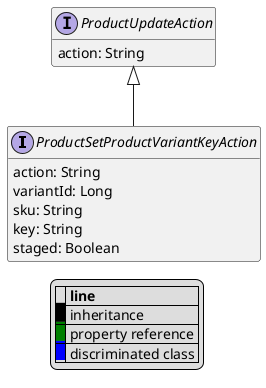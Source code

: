 @startuml

hide empty fields
hide empty methods
legend
|= |= line |
|<back:black>   </back>| inheritance |
|<back:green>   </back>| property reference |
|<back:blue>   </back>| discriminated class |
endlegend
interface ProductSetProductVariantKeyAction [[ProductSetProductVariantKeyAction.svg]] extends ProductUpdateAction {
    action: String
    variantId: Long
    sku: String
    key: String
    staged: Boolean
}
interface ProductUpdateAction [[ProductUpdateAction.svg]]  {
    action: String
}





@enduml
